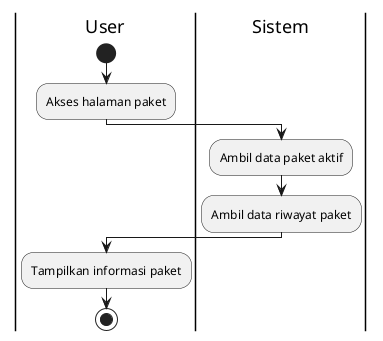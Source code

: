 
@startuml
|User|
start
:Akses halaman paket;

|Sistem|
:Ambil data paket aktif;
:Ambil data riwayat paket;

|User|
:Tampilkan informasi paket;
stop
@enduml
